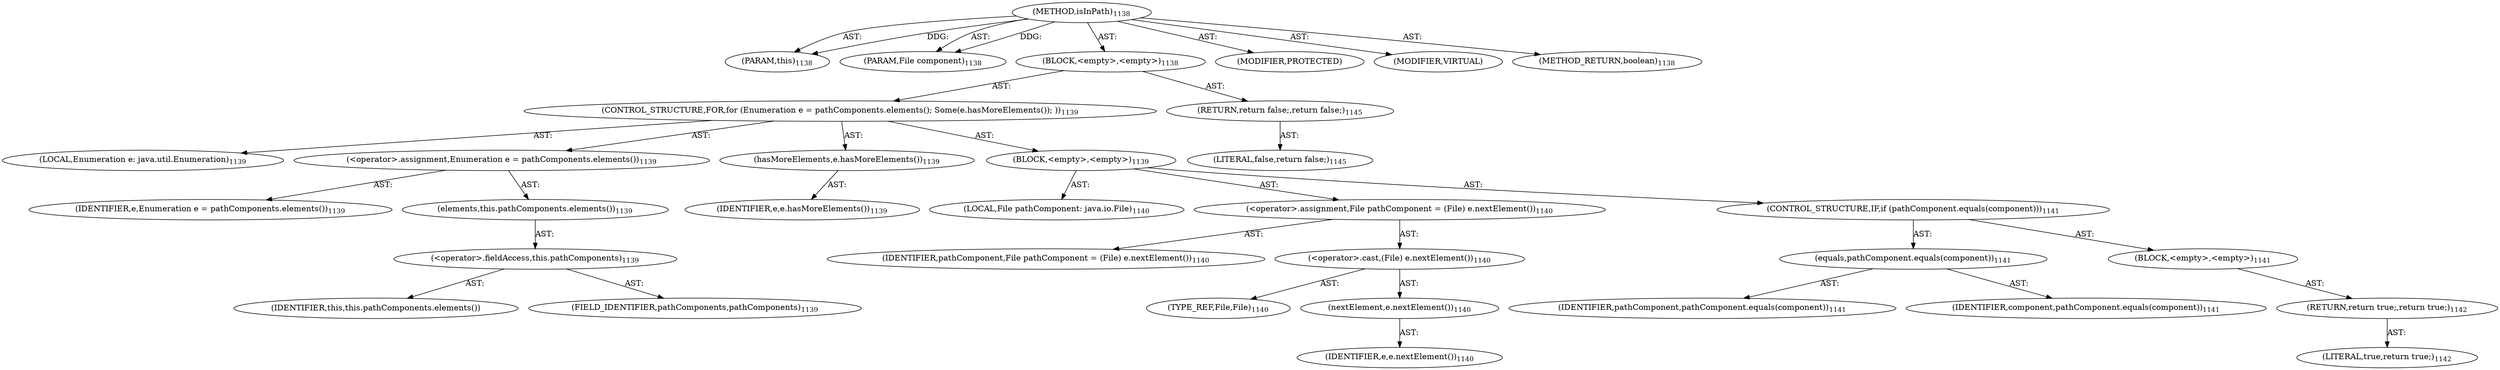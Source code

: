 digraph "isInPath" {  
"111669149734" [label = <(METHOD,isInPath)<SUB>1138</SUB>> ]
"115964117081" [label = <(PARAM,this)<SUB>1138</SUB>> ]
"115964117082" [label = <(PARAM,File component)<SUB>1138</SUB>> ]
"25769803917" [label = <(BLOCK,&lt;empty&gt;,&lt;empty&gt;)<SUB>1138</SUB>> ]
"47244640350" [label = <(CONTROL_STRUCTURE,FOR,for (Enumeration e = pathComponents.elements(); Some(e.hasMoreElements()); ))<SUB>1139</SUB>> ]
"94489280564" [label = <(LOCAL,Enumeration e: java.util.Enumeration)<SUB>1139</SUB>> ]
"30064771637" [label = <(&lt;operator&gt;.assignment,Enumeration e = pathComponents.elements())<SUB>1139</SUB>> ]
"68719477229" [label = <(IDENTIFIER,e,Enumeration e = pathComponents.elements())<SUB>1139</SUB>> ]
"30064771638" [label = <(elements,this.pathComponents.elements())<SUB>1139</SUB>> ]
"30064771639" [label = <(&lt;operator&gt;.fieldAccess,this.pathComponents)<SUB>1139</SUB>> ]
"68719477230" [label = <(IDENTIFIER,this,this.pathComponents.elements())> ]
"55834574970" [label = <(FIELD_IDENTIFIER,pathComponents,pathComponents)<SUB>1139</SUB>> ]
"30064771640" [label = <(hasMoreElements,e.hasMoreElements())<SUB>1139</SUB>> ]
"68719477231" [label = <(IDENTIFIER,e,e.hasMoreElements())<SUB>1139</SUB>> ]
"25769803918" [label = <(BLOCK,&lt;empty&gt;,&lt;empty&gt;)<SUB>1139</SUB>> ]
"94489280565" [label = <(LOCAL,File pathComponent: java.io.File)<SUB>1140</SUB>> ]
"30064771641" [label = <(&lt;operator&gt;.assignment,File pathComponent = (File) e.nextElement())<SUB>1140</SUB>> ]
"68719477232" [label = <(IDENTIFIER,pathComponent,File pathComponent = (File) e.nextElement())<SUB>1140</SUB>> ]
"30064771642" [label = <(&lt;operator&gt;.cast,(File) e.nextElement())<SUB>1140</SUB>> ]
"180388626453" [label = <(TYPE_REF,File,File)<SUB>1140</SUB>> ]
"30064771643" [label = <(nextElement,e.nextElement())<SUB>1140</SUB>> ]
"68719477233" [label = <(IDENTIFIER,e,e.nextElement())<SUB>1140</SUB>> ]
"47244640351" [label = <(CONTROL_STRUCTURE,IF,if (pathComponent.equals(component)))<SUB>1141</SUB>> ]
"30064771644" [label = <(equals,pathComponent.equals(component))<SUB>1141</SUB>> ]
"68719477234" [label = <(IDENTIFIER,pathComponent,pathComponent.equals(component))<SUB>1141</SUB>> ]
"68719477235" [label = <(IDENTIFIER,component,pathComponent.equals(component))<SUB>1141</SUB>> ]
"25769803919" [label = <(BLOCK,&lt;empty&gt;,&lt;empty&gt;)<SUB>1141</SUB>> ]
"146028888093" [label = <(RETURN,return true;,return true;)<SUB>1142</SUB>> ]
"90194313348" [label = <(LITERAL,true,return true;)<SUB>1142</SUB>> ]
"146028888094" [label = <(RETURN,return false;,return false;)<SUB>1145</SUB>> ]
"90194313349" [label = <(LITERAL,false,return false;)<SUB>1145</SUB>> ]
"133143986273" [label = <(MODIFIER,PROTECTED)> ]
"133143986274" [label = <(MODIFIER,VIRTUAL)> ]
"128849018918" [label = <(METHOD_RETURN,boolean)<SUB>1138</SUB>> ]
  "111669149734" -> "115964117081"  [ label = "AST: "] 
  "111669149734" -> "115964117082"  [ label = "AST: "] 
  "111669149734" -> "25769803917"  [ label = "AST: "] 
  "111669149734" -> "133143986273"  [ label = "AST: "] 
  "111669149734" -> "133143986274"  [ label = "AST: "] 
  "111669149734" -> "128849018918"  [ label = "AST: "] 
  "25769803917" -> "47244640350"  [ label = "AST: "] 
  "25769803917" -> "146028888094"  [ label = "AST: "] 
  "47244640350" -> "94489280564"  [ label = "AST: "] 
  "47244640350" -> "30064771637"  [ label = "AST: "] 
  "47244640350" -> "30064771640"  [ label = "AST: "] 
  "47244640350" -> "25769803918"  [ label = "AST: "] 
  "30064771637" -> "68719477229"  [ label = "AST: "] 
  "30064771637" -> "30064771638"  [ label = "AST: "] 
  "30064771638" -> "30064771639"  [ label = "AST: "] 
  "30064771639" -> "68719477230"  [ label = "AST: "] 
  "30064771639" -> "55834574970"  [ label = "AST: "] 
  "30064771640" -> "68719477231"  [ label = "AST: "] 
  "25769803918" -> "94489280565"  [ label = "AST: "] 
  "25769803918" -> "30064771641"  [ label = "AST: "] 
  "25769803918" -> "47244640351"  [ label = "AST: "] 
  "30064771641" -> "68719477232"  [ label = "AST: "] 
  "30064771641" -> "30064771642"  [ label = "AST: "] 
  "30064771642" -> "180388626453"  [ label = "AST: "] 
  "30064771642" -> "30064771643"  [ label = "AST: "] 
  "30064771643" -> "68719477233"  [ label = "AST: "] 
  "47244640351" -> "30064771644"  [ label = "AST: "] 
  "47244640351" -> "25769803919"  [ label = "AST: "] 
  "30064771644" -> "68719477234"  [ label = "AST: "] 
  "30064771644" -> "68719477235"  [ label = "AST: "] 
  "25769803919" -> "146028888093"  [ label = "AST: "] 
  "146028888093" -> "90194313348"  [ label = "AST: "] 
  "146028888094" -> "90194313349"  [ label = "AST: "] 
  "111669149734" -> "115964117081"  [ label = "DDG: "] 
  "111669149734" -> "115964117082"  [ label = "DDG: "] 
}
